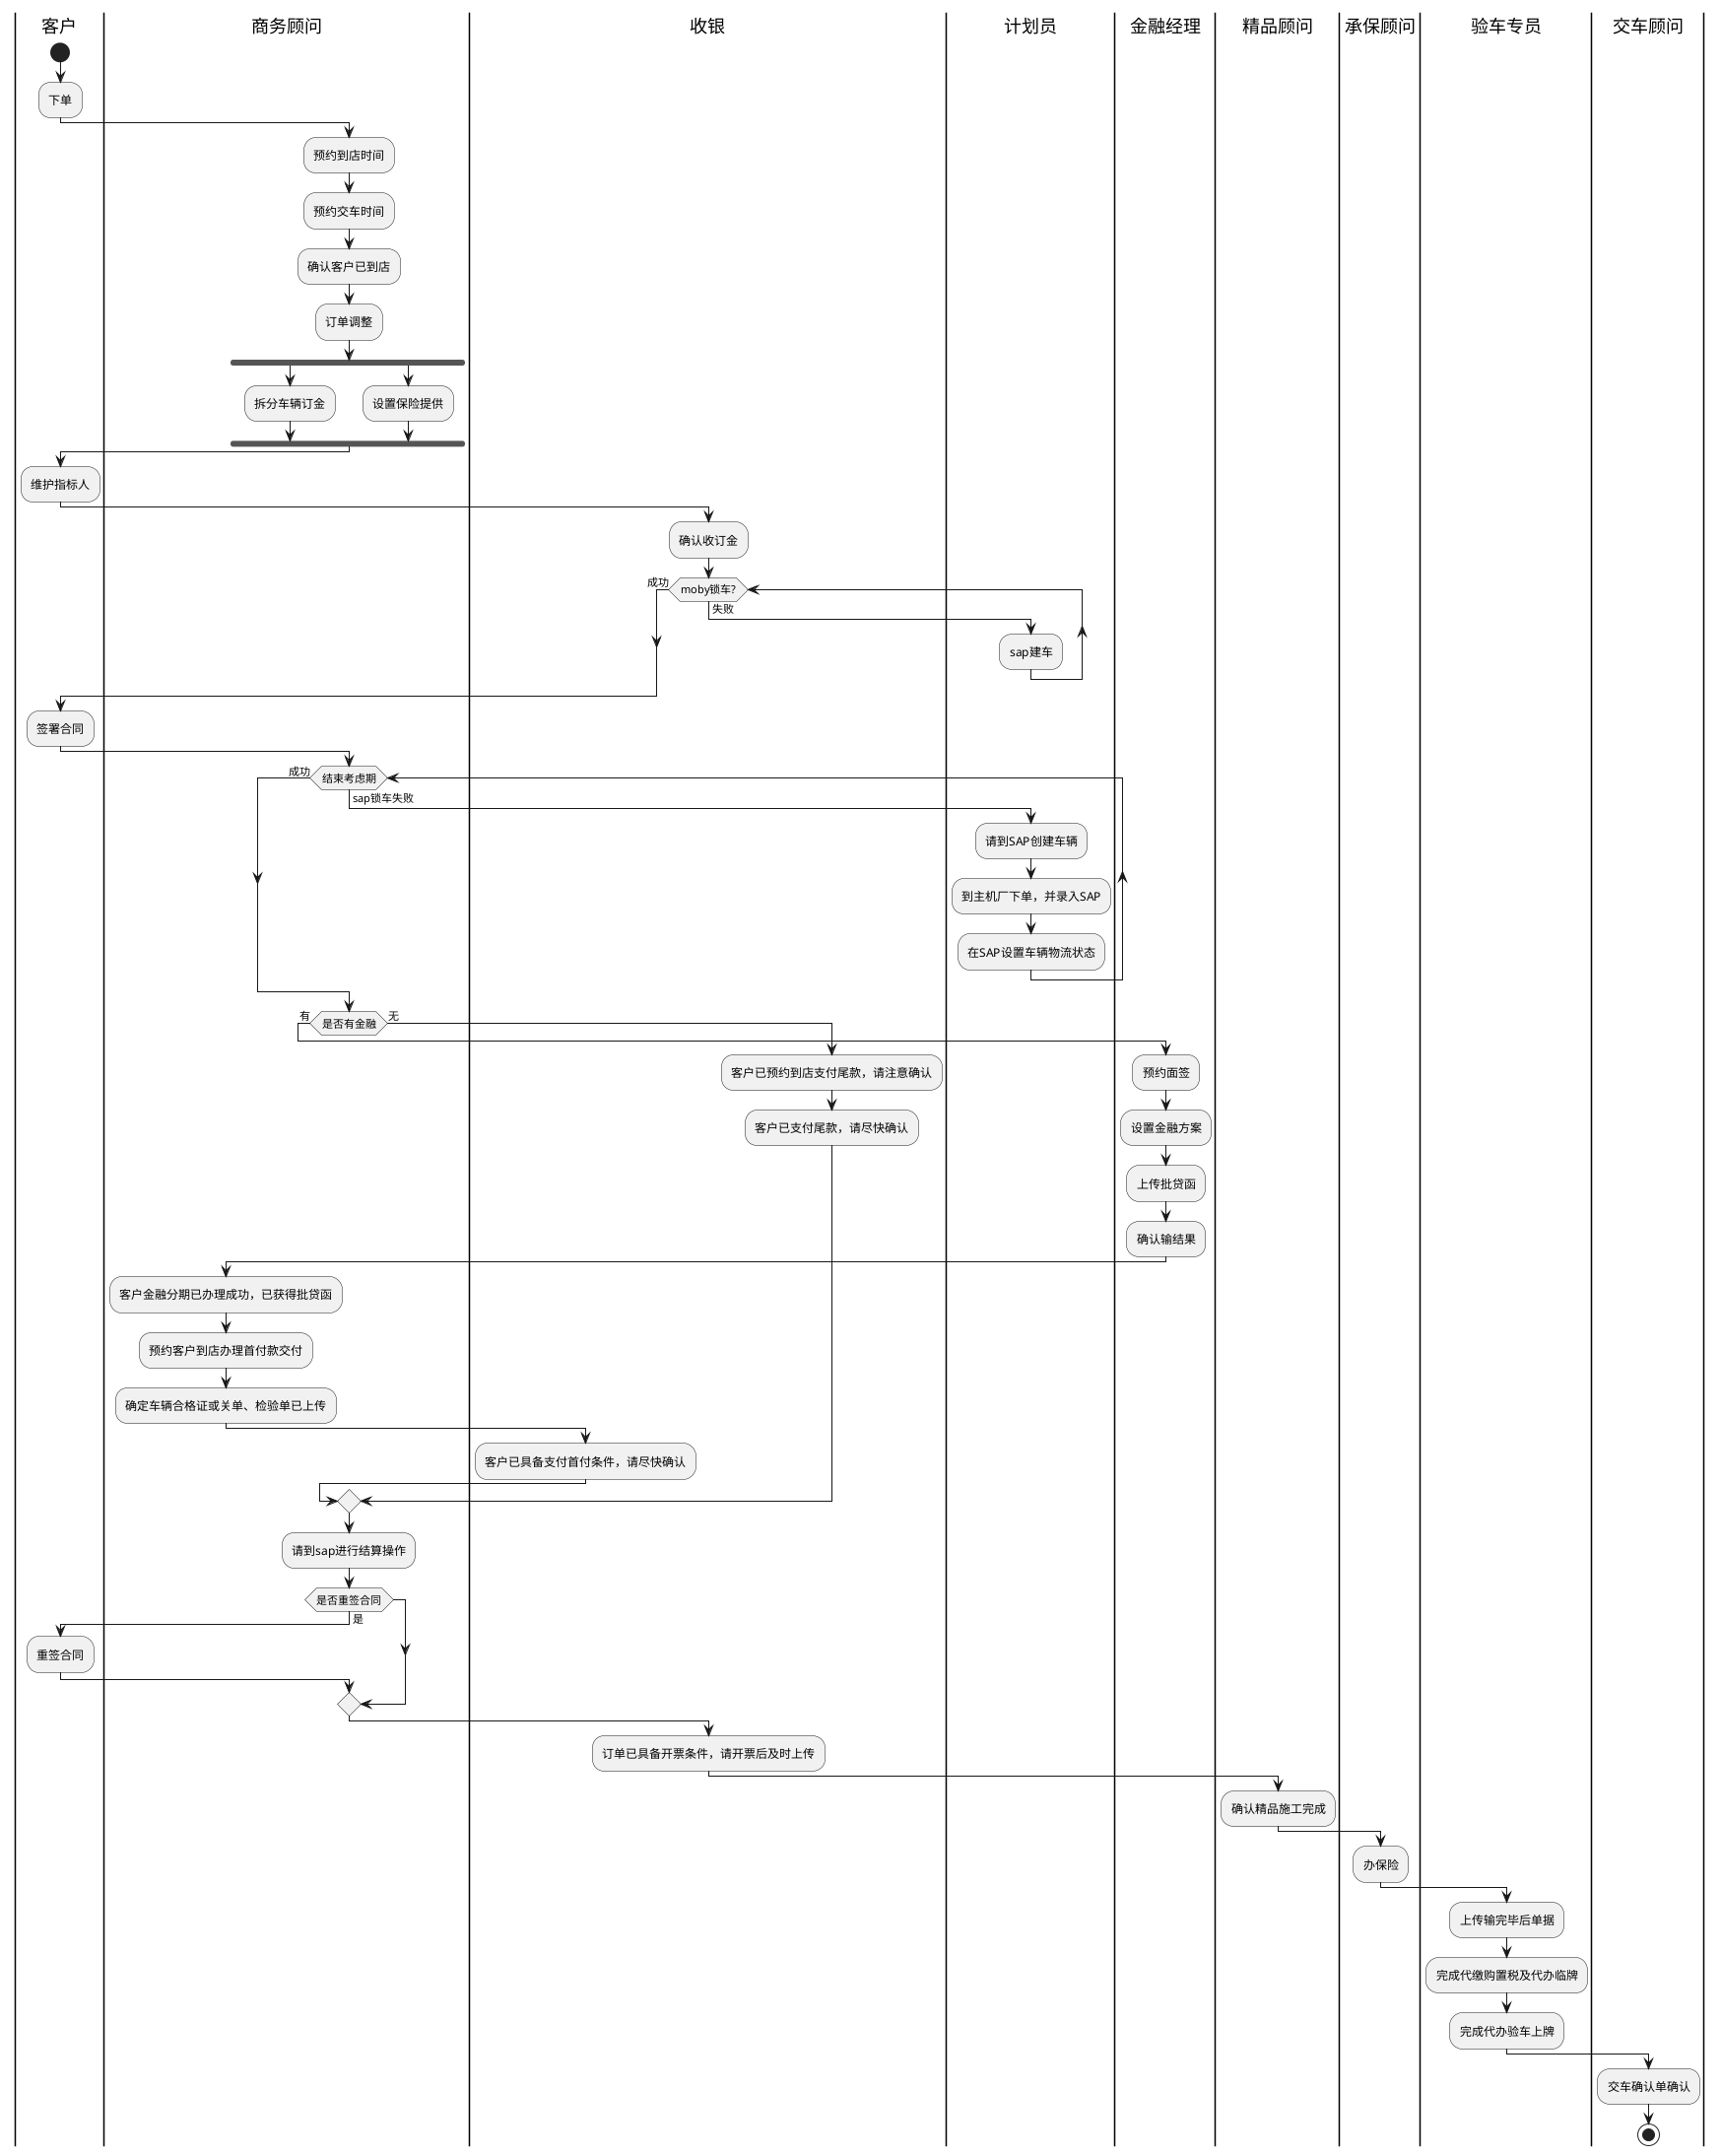 @startuml

|客户|
start
:下单;

|商务顾问|
:预约到店时间;
:预约交车时间;
:确认客户已到店;
:订单调整;

fork
:拆分车辆订金;
fork again
:设置保险提供;
end fork

|客户|
:维护指标人;

|收银|
:确认收订金;
while (moby锁车?) is (失败)
|计划员|
:sap建车;
endwhile (成功)
|客户|
:签署合同;
 
|商务顾问|
while (结束考虑期) is (sap锁车失败)

|计划员|
:请到SAP创建车辆;
:到主机厂下单，并录入SAP;
:在SAP设置车辆物流状态;

endwhile (成功)

|商务顾问|
if (是否有金融) then (有)
|金融经理|
:预约面签;
:设置金融方案;
:上传批贷函;
:确认输结果;
|商务顾问|
:客户金融分期已办理成功，已获得批贷函;
:预约客户到店办理首付款交付;
:确定车辆合格证或关单、检验单已上传;
|收银|
:客户已具备支付首付条件，请尽快确认;
else (无)
|收银|
:客户已预约到店支付尾款，请注意确认;
:客户已支付尾款，请尽快确认;
endif

|商务顾问|
:请到sap进行结算操作;
if (是否重签合同) then (是)
|客户|
:重签合同;
endif

|收银|
:订单已具备开票条件，请开票后及时上传;

|精品顾问|
:确认精品施工完成;

|承保顾问|
:办保险;

|验车专员|
:上传输完毕后单据;
:完成代缴购置税及代办临牌;
:完成代办验车上牌;

|交车顾问|
:交车确认单确认;


stop

@enduml